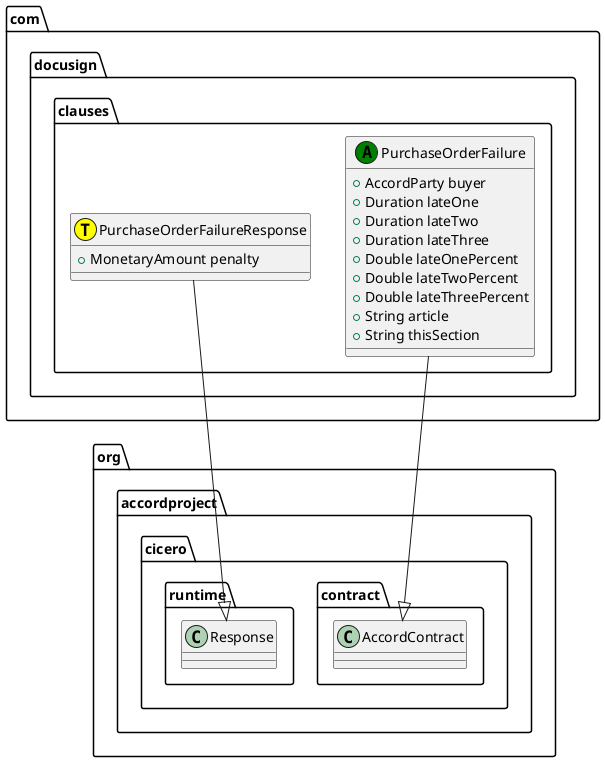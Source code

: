 @startuml
class com.docusign.clauses.PurchaseOrderFailure << (A,green) >> {
   + AccordParty buyer
   + Duration lateOne
   + Duration lateTwo
   + Duration lateThree
   + Double lateOnePercent
   + Double lateTwoPercent
   + Double lateThreePercent
   + String article
   + String thisSection
}
com.docusign.clauses.PurchaseOrderFailure --|> org.accordproject.cicero.contract.AccordContract
class com.docusign.clauses.PurchaseOrderFailureResponse << (T,yellow) >> {
   + MonetaryAmount penalty
}
com.docusign.clauses.PurchaseOrderFailureResponse --|> org.accordproject.cicero.runtime.Response
@enduml
